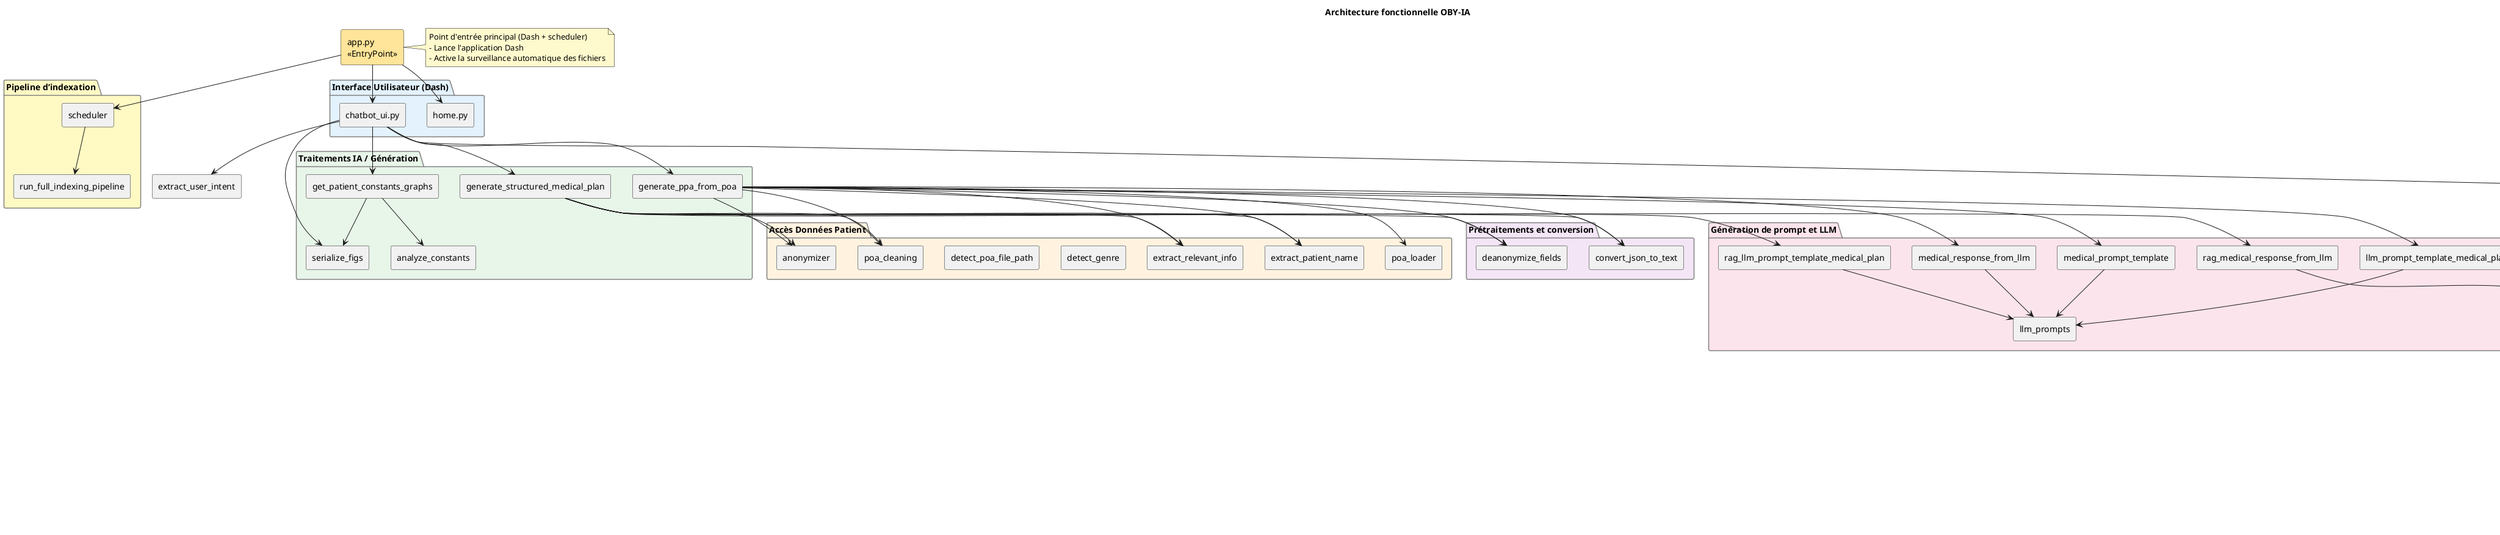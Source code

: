 @startuml
title Architecture fonctionnelle OBY-IA

skinparam componentStyle rectangle
skinparam handwritten false
skinparam rectangle {
  BackgroundColor White
  BorderColor Black
}
skinparam package {
  BackgroundColor White
  BorderColor Gray
}
skinparam note {
  BackgroundColor #FFFACD
  BorderColor Black
}
skinparam stereotypeCBackgroundColor #FFE599
skinparam stereotypeCBorderColor Black

' --- POINT D’ENTRÉE ---
component "app.py\n<<EntryPoint>>" as app #FFE599
note right of app
  Point d'entrée principal (Dash + scheduler)
  - Lance l'application Dash
  - Active la surveillance automatique des fichiers
end note

' --- GROUPES DE COMPOSANTS ---
package "Interface Utilisateur (Dash)" #E3F2FD {
  [home.py]
  [chatbot_ui.py]
}

package "Traitements IA / Génération" #E8F5E9 {
  [generate_ppa_from_poa]
  [generate_structured_medical_plan]
  [get_patient_constants_graphs]
  [analyze_constants]
  [serialize_figs]
}

package "Accès Données Patient" #FFF3E0 {
  [poa_loader]
  [poa_cleaning]
  [anonymizer]
  [detect_genre]
  [detect_poa_file_path]
  [extract_patient_name]
  [extract_relevant_info]
}

package "Prétraitements et conversion" #F3E5F5 {
  [convert_json_to_text]
  [deanonymize_fields]
}

package "Génération de prompt et LLM" #FCE4EC {
  [llm_prompts]
  [llm_prompt_template_medical_plan]
  [medical_prompt_template]
  [rag_llm_prompt_template_medical_plan]
  [medical_response_from_llm]
  [rag_medical_response_from_llm]
}

package "RAG & Recherche documentaire" #E0F7FA {
  [retrieve_relevant_chunks]
  [index_documents_chromadb]
  [auto_index_documents]
  [indexed_health_related_files]
  [scrape_trusted_sites]
}

package "Pipeline d’indexation" #FFF9C4 {
  [run_full_indexing_pipeline]
  [scheduler]
}

package "Session utilisateur" #EDE7F6 {
  [llm_user_session/model]
  [llm_user_session/session_manager]
  [export_chat_response]
}

' --- FLUX PRINCIPAUX ---
app --> [home.py]
app --> [chatbot_ui.py]
app --> [scheduler]
[scheduler] --> [run_full_indexing_pipeline]

[chatbot_ui.py] --> [extract_user_intent]
[chatbot_ui.py] --> [generate_ppa_from_poa]
[chatbot_ui.py] --> [generate_structured_medical_plan]
[chatbot_ui.py] --> [get_patient_constants_graphs]
[chatbot_ui.py] --> [serialize_figs]
[chatbot_ui.py] --> [export_chat_response]

[generate_ppa_from_poa] --> [extract_patient_name]
[generate_ppa_from_poa] --> [extract_relevant_info]
[generate_ppa_from_poa] --> [poa_loader]
[generate_ppa_from_poa] --> [poa_cleaning]
[generate_ppa_from_poa] --> [anonymizer]
[generate_ppa_from_poa] --> [convert_json_to_text]
[generate_ppa_from_poa] --> [llm_prompt_template_medical_plan]
[generate_ppa_from_poa] --> [medical_prompt_template]
[generate_ppa_from_poa] --> [medical_response_from_llm]
[generate_ppa_from_poa] --> [deanonymize_fields]

[generate_structured_medical_plan] --> [extract_patient_name]
[generate_structured_medical_plan] --> [extract_relevant_info]
[generate_structured_medical_plan] --> [poa_cleaning]
[generate_structured_medical_plan] --> [anonymizer]
[generate_structured_medical_plan] --> [convert_json_to_text]
[generate_structured_medical_plan] --> [rag_llm_prompt_template_medical_plan]
[generate_structured_medical_plan] --> [rag_medical_response_from_llm]
[generate_structured_medical_plan] --> [deanonymize_fields]

[llm_prompt_template_medical_plan] --> [llm_prompts]
[rag_llm_prompt_template_medical_plan] --> [llm_prompts]
[medical_prompt_template] --> [llm_prompts]
[medical_response_from_llm] --> [llm_prompts]
[rag_medical_response_from_llm] --> [retrieve_relevant_chunks]

[get_patient_constants_graphs] --> [analyze_constants]
[get_patient_constants_graphs] --> [serialize_figs]

[retrieve_relevant_chunks] --> [index_documents_chromadb]
[index_documents_chromadb] --> [auto_index_documents]
[auto_index_documents] --> [indexed_health_related_files]
[auto_index_documents] --> [scrape_trusted_sites]

[export_chat_response] --> [llm_user_session/session_manager]

@enduml
